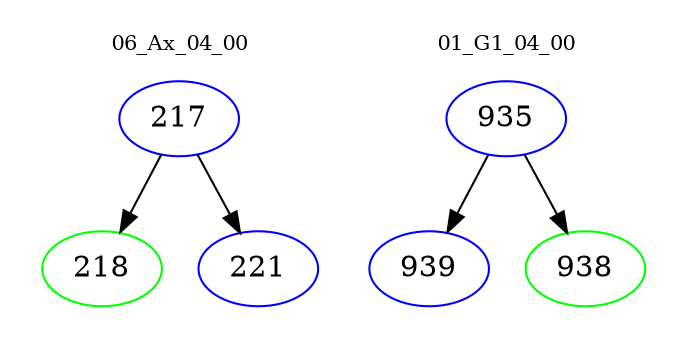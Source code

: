 digraph{
subgraph cluster_0 {
color = white
label = "06_Ax_04_00";
fontsize=10;
T0_217 [label="217", color="blue"]
T0_217 -> T0_218 [color="black"]
T0_218 [label="218", color="green"]
T0_217 -> T0_221 [color="black"]
T0_221 [label="221", color="blue"]
}
subgraph cluster_1 {
color = white
label = "01_G1_04_00";
fontsize=10;
T1_935 [label="935", color="blue"]
T1_935 -> T1_939 [color="black"]
T1_939 [label="939", color="blue"]
T1_935 -> T1_938 [color="black"]
T1_938 [label="938", color="green"]
}
}
